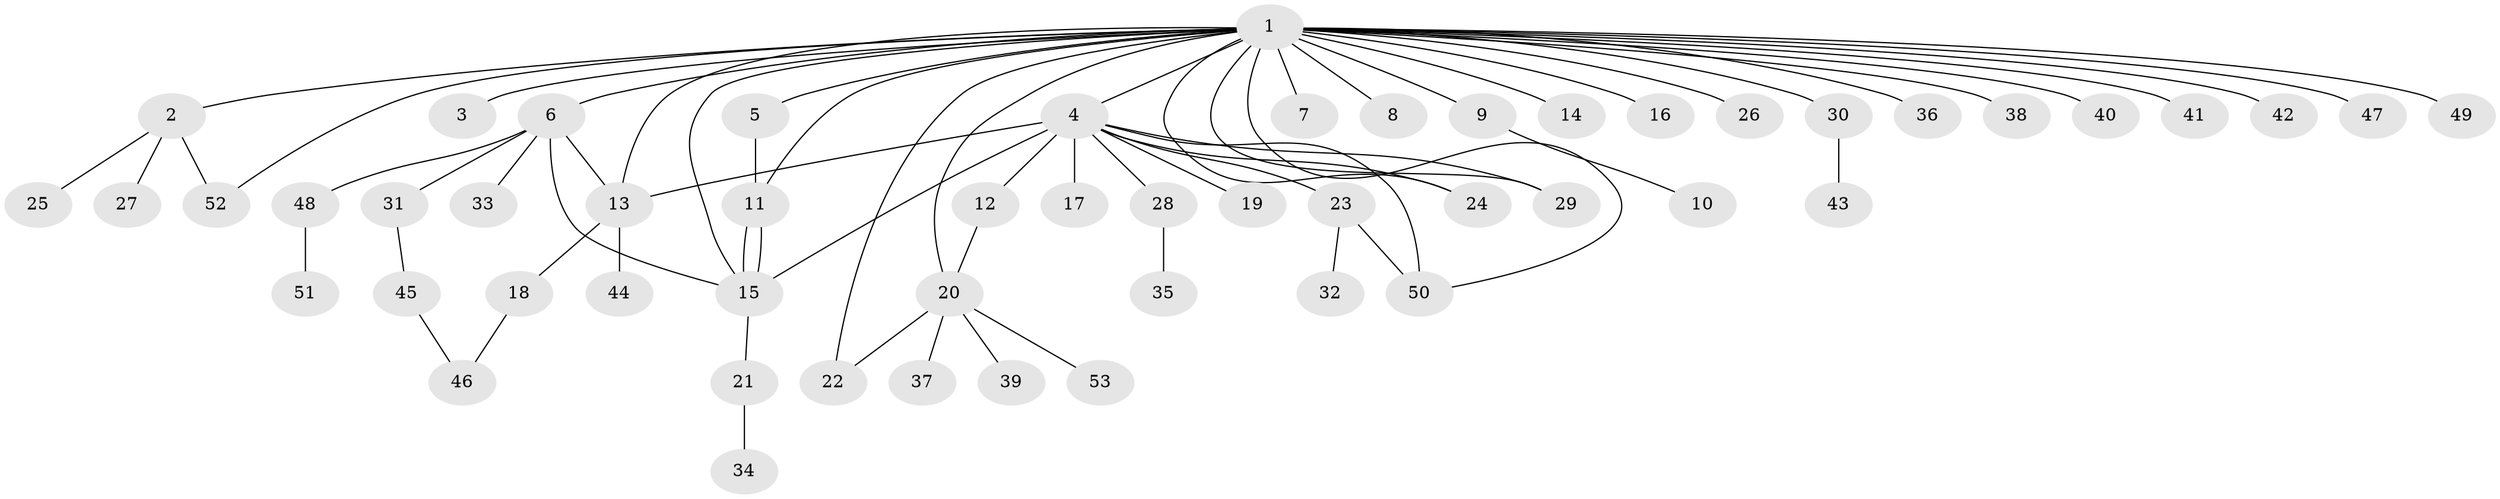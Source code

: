 // Generated by graph-tools (version 1.1) at 2025/25/03/09/25 03:25:54]
// undirected, 53 vertices, 67 edges
graph export_dot {
graph [start="1"]
  node [color=gray90,style=filled];
  1;
  2;
  3;
  4;
  5;
  6;
  7;
  8;
  9;
  10;
  11;
  12;
  13;
  14;
  15;
  16;
  17;
  18;
  19;
  20;
  21;
  22;
  23;
  24;
  25;
  26;
  27;
  28;
  29;
  30;
  31;
  32;
  33;
  34;
  35;
  36;
  37;
  38;
  39;
  40;
  41;
  42;
  43;
  44;
  45;
  46;
  47;
  48;
  49;
  50;
  51;
  52;
  53;
  1 -- 2;
  1 -- 3;
  1 -- 4;
  1 -- 5;
  1 -- 6;
  1 -- 7;
  1 -- 8;
  1 -- 9;
  1 -- 11;
  1 -- 13;
  1 -- 14;
  1 -- 15;
  1 -- 16;
  1 -- 20;
  1 -- 22;
  1 -- 24;
  1 -- 26;
  1 -- 29;
  1 -- 30;
  1 -- 36;
  1 -- 38;
  1 -- 40;
  1 -- 41;
  1 -- 42;
  1 -- 47;
  1 -- 49;
  1 -- 50;
  1 -- 52;
  2 -- 25;
  2 -- 27;
  2 -- 52;
  4 -- 12;
  4 -- 13;
  4 -- 15;
  4 -- 17;
  4 -- 19;
  4 -- 23;
  4 -- 24;
  4 -- 28;
  4 -- 29;
  4 -- 50;
  5 -- 11;
  6 -- 13;
  6 -- 15;
  6 -- 31;
  6 -- 33;
  6 -- 48;
  9 -- 10;
  11 -- 15;
  11 -- 15;
  12 -- 20;
  13 -- 18;
  13 -- 44;
  15 -- 21;
  18 -- 46;
  20 -- 22;
  20 -- 37;
  20 -- 39;
  20 -- 53;
  21 -- 34;
  23 -- 32;
  23 -- 50;
  28 -- 35;
  30 -- 43;
  31 -- 45;
  45 -- 46;
  48 -- 51;
}
